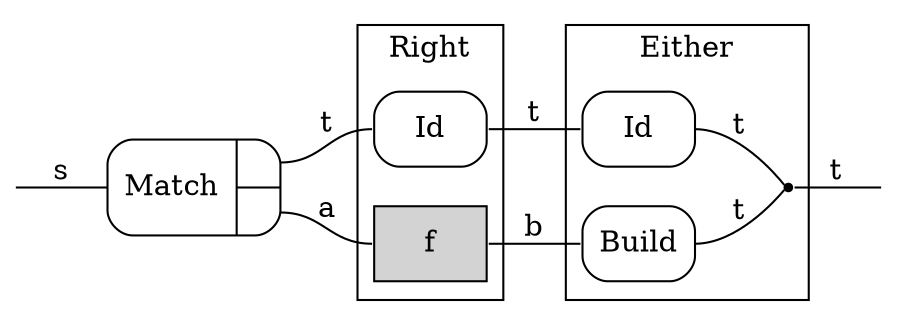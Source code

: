 digraph PrismP {
        compound=true;
        rankdir=LR;
        node [shape="record"];
        node [style="rounded"];
        edge [arrowhead="none"];

        in [shape="point"; style="invis"];

        Match [label="{Match|{<o1>|<o2>}}"];

        subgraph clusterRight {
                label="Right";

                Identity2 [label="Id"]
                f [style="filled"];
        }

        subgraph clusterEither {
                label="Either";

                EitherOut1 [shape="point"];

                Build;
                Identity [label="Id"];
                { rank="same"; Build; Identity; }

                Identity:e -> EitherOut1 [label="t"];
                Build:e -> EitherOut1 [label="t"];
        }

        out [shape="point"; style="invis"];

        in:e -> Match:w [label="s"];

        Match:o1:e -> Identity2:w [label="t"];
        Match:o2:e -> f:w [label="a"];

        Identity2:e -> Identity:w [label="t"];
        f:e -> Build:w [label="b"];

        EitherOut1:e -> out [label="t"];
}
